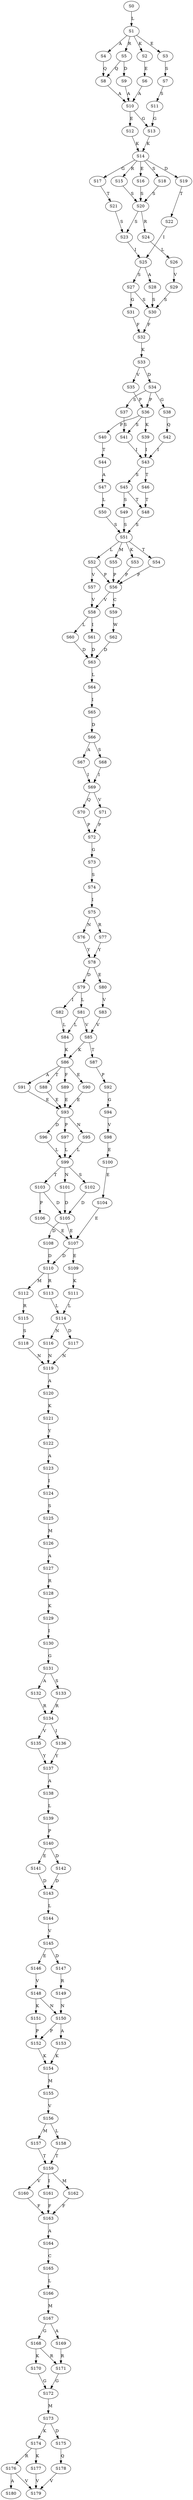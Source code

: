 strict digraph  {
	S0 -> S1 [ label = L ];
	S1 -> S2 [ label = K ];
	S1 -> S3 [ label = E ];
	S1 -> S4 [ label = A ];
	S1 -> S5 [ label = R ];
	S2 -> S6 [ label = E ];
	S3 -> S7 [ label = S ];
	S4 -> S8 [ label = Q ];
	S5 -> S9 [ label = D ];
	S5 -> S8 [ label = Q ];
	S6 -> S10 [ label = A ];
	S7 -> S11 [ label = S ];
	S8 -> S10 [ label = A ];
	S9 -> S10 [ label = A ];
	S10 -> S12 [ label = E ];
	S10 -> S13 [ label = G ];
	S11 -> S13 [ label = G ];
	S12 -> S14 [ label = K ];
	S13 -> S14 [ label = K ];
	S14 -> S15 [ label = R ];
	S14 -> S16 [ label = E ];
	S14 -> S17 [ label = G ];
	S14 -> S18 [ label = S ];
	S14 -> S19 [ label = D ];
	S15 -> S20 [ label = S ];
	S16 -> S20 [ label = S ];
	S17 -> S21 [ label = T ];
	S18 -> S20 [ label = S ];
	S19 -> S22 [ label = T ];
	S20 -> S23 [ label = S ];
	S20 -> S24 [ label = R ];
	S21 -> S23 [ label = S ];
	S22 -> S25 [ label = I ];
	S23 -> S25 [ label = I ];
	S24 -> S26 [ label = L ];
	S25 -> S27 [ label = S ];
	S25 -> S28 [ label = A ];
	S26 -> S29 [ label = V ];
	S27 -> S30 [ label = S ];
	S27 -> S31 [ label = G ];
	S28 -> S30 [ label = S ];
	S29 -> S30 [ label = S ];
	S30 -> S32 [ label = F ];
	S31 -> S32 [ label = F ];
	S32 -> S33 [ label = K ];
	S33 -> S34 [ label = D ];
	S33 -> S35 [ label = V ];
	S34 -> S36 [ label = P ];
	S34 -> S37 [ label = S ];
	S34 -> S38 [ label = G ];
	S35 -> S36 [ label = P ];
	S36 -> S39 [ label = K ];
	S36 -> S40 [ label = P ];
	S36 -> S41 [ label = S ];
	S37 -> S41 [ label = S ];
	S38 -> S42 [ label = Q ];
	S39 -> S43 [ label = I ];
	S40 -> S44 [ label = T ];
	S41 -> S43 [ label = I ];
	S42 -> S43 [ label = I ];
	S43 -> S45 [ label = S ];
	S43 -> S46 [ label = T ];
	S44 -> S47 [ label = A ];
	S45 -> S48 [ label = T ];
	S45 -> S49 [ label = S ];
	S46 -> S48 [ label = T ];
	S47 -> S50 [ label = L ];
	S48 -> S51 [ label = S ];
	S49 -> S51 [ label = S ];
	S50 -> S51 [ label = S ];
	S51 -> S52 [ label = L ];
	S51 -> S53 [ label = K ];
	S51 -> S54 [ label = T ];
	S51 -> S55 [ label = M ];
	S52 -> S56 [ label = P ];
	S52 -> S57 [ label = V ];
	S53 -> S56 [ label = P ];
	S54 -> S56 [ label = P ];
	S55 -> S56 [ label = P ];
	S56 -> S58 [ label = V ];
	S56 -> S59 [ label = C ];
	S57 -> S58 [ label = V ];
	S58 -> S60 [ label = L ];
	S58 -> S61 [ label = I ];
	S59 -> S62 [ label = W ];
	S60 -> S63 [ label = D ];
	S61 -> S63 [ label = D ];
	S62 -> S63 [ label = D ];
	S63 -> S64 [ label = L ];
	S64 -> S65 [ label = I ];
	S65 -> S66 [ label = D ];
	S66 -> S67 [ label = A ];
	S66 -> S68 [ label = S ];
	S67 -> S69 [ label = I ];
	S68 -> S69 [ label = I ];
	S69 -> S70 [ label = Q ];
	S69 -> S71 [ label = V ];
	S70 -> S72 [ label = P ];
	S71 -> S72 [ label = P ];
	S72 -> S73 [ label = G ];
	S73 -> S74 [ label = S ];
	S74 -> S75 [ label = I ];
	S75 -> S76 [ label = N ];
	S75 -> S77 [ label = R ];
	S76 -> S78 [ label = Y ];
	S77 -> S78 [ label = Y ];
	S78 -> S79 [ label = D ];
	S78 -> S80 [ label = E ];
	S79 -> S81 [ label = L ];
	S79 -> S82 [ label = I ];
	S80 -> S83 [ label = V ];
	S81 -> S84 [ label = L ];
	S81 -> S85 [ label = V ];
	S82 -> S84 [ label = L ];
	S83 -> S85 [ label = V ];
	S84 -> S86 [ label = K ];
	S85 -> S87 [ label = T ];
	S85 -> S86 [ label = K ];
	S86 -> S88 [ label = T ];
	S86 -> S89 [ label = F ];
	S86 -> S90 [ label = E ];
	S86 -> S91 [ label = A ];
	S87 -> S92 [ label = P ];
	S88 -> S93 [ label = E ];
	S89 -> S93 [ label = E ];
	S90 -> S93 [ label = E ];
	S91 -> S93 [ label = E ];
	S92 -> S94 [ label = G ];
	S93 -> S95 [ label = N ];
	S93 -> S96 [ label = D ];
	S93 -> S97 [ label = P ];
	S94 -> S98 [ label = V ];
	S95 -> S99 [ label = L ];
	S96 -> S99 [ label = L ];
	S97 -> S99 [ label = L ];
	S98 -> S100 [ label = E ];
	S99 -> S101 [ label = N ];
	S99 -> S102 [ label = S ];
	S99 -> S103 [ label = T ];
	S100 -> S104 [ label = E ];
	S101 -> S105 [ label = D ];
	S102 -> S105 [ label = D ];
	S103 -> S105 [ label = D ];
	S103 -> S106 [ label = P ];
	S104 -> S107 [ label = E ];
	S105 -> S107 [ label = E ];
	S105 -> S108 [ label = D ];
	S106 -> S107 [ label = E ];
	S107 -> S109 [ label = E ];
	S107 -> S110 [ label = D ];
	S108 -> S110 [ label = D ];
	S109 -> S111 [ label = K ];
	S110 -> S112 [ label = M ];
	S110 -> S113 [ label = R ];
	S111 -> S114 [ label = L ];
	S112 -> S115 [ label = R ];
	S113 -> S114 [ label = L ];
	S114 -> S116 [ label = N ];
	S114 -> S117 [ label = D ];
	S115 -> S118 [ label = S ];
	S116 -> S119 [ label = N ];
	S117 -> S119 [ label = N ];
	S118 -> S119 [ label = N ];
	S119 -> S120 [ label = A ];
	S120 -> S121 [ label = K ];
	S121 -> S122 [ label = Y ];
	S122 -> S123 [ label = A ];
	S123 -> S124 [ label = I ];
	S124 -> S125 [ label = S ];
	S125 -> S126 [ label = M ];
	S126 -> S127 [ label = A ];
	S127 -> S128 [ label = R ];
	S128 -> S129 [ label = K ];
	S129 -> S130 [ label = I ];
	S130 -> S131 [ label = G ];
	S131 -> S132 [ label = A ];
	S131 -> S133 [ label = S ];
	S132 -> S134 [ label = R ];
	S133 -> S134 [ label = R ];
	S134 -> S135 [ label = V ];
	S134 -> S136 [ label = I ];
	S135 -> S137 [ label = Y ];
	S136 -> S137 [ label = Y ];
	S137 -> S138 [ label = A ];
	S138 -> S139 [ label = L ];
	S139 -> S140 [ label = P ];
	S140 -> S141 [ label = E ];
	S140 -> S142 [ label = D ];
	S141 -> S143 [ label = D ];
	S142 -> S143 [ label = D ];
	S143 -> S144 [ label = L ];
	S144 -> S145 [ label = V ];
	S145 -> S146 [ label = E ];
	S145 -> S147 [ label = D ];
	S146 -> S148 [ label = V ];
	S147 -> S149 [ label = R ];
	S148 -> S150 [ label = N ];
	S148 -> S151 [ label = K ];
	S149 -> S150 [ label = N ];
	S150 -> S152 [ label = P ];
	S150 -> S153 [ label = A ];
	S151 -> S152 [ label = P ];
	S152 -> S154 [ label = K ];
	S153 -> S154 [ label = K ];
	S154 -> S155 [ label = M ];
	S155 -> S156 [ label = V ];
	S156 -> S157 [ label = M ];
	S156 -> S158 [ label = L ];
	S157 -> S159 [ label = T ];
	S158 -> S159 [ label = T ];
	S159 -> S160 [ label = V ];
	S159 -> S161 [ label = I ];
	S159 -> S162 [ label = M ];
	S160 -> S163 [ label = F ];
	S161 -> S163 [ label = F ];
	S162 -> S163 [ label = F ];
	S163 -> S164 [ label = A ];
	S164 -> S165 [ label = C ];
	S165 -> S166 [ label = L ];
	S166 -> S167 [ label = M ];
	S167 -> S168 [ label = G ];
	S167 -> S169 [ label = A ];
	S168 -> S170 [ label = K ];
	S168 -> S171 [ label = R ];
	S169 -> S171 [ label = R ];
	S170 -> S172 [ label = G ];
	S171 -> S172 [ label = G ];
	S172 -> S173 [ label = M ];
	S173 -> S174 [ label = K ];
	S173 -> S175 [ label = D ];
	S174 -> S176 [ label = R ];
	S174 -> S177 [ label = K ];
	S175 -> S178 [ label = Q ];
	S176 -> S179 [ label = V ];
	S176 -> S180 [ label = A ];
	S177 -> S179 [ label = V ];
	S178 -> S179 [ label = V ];
}
